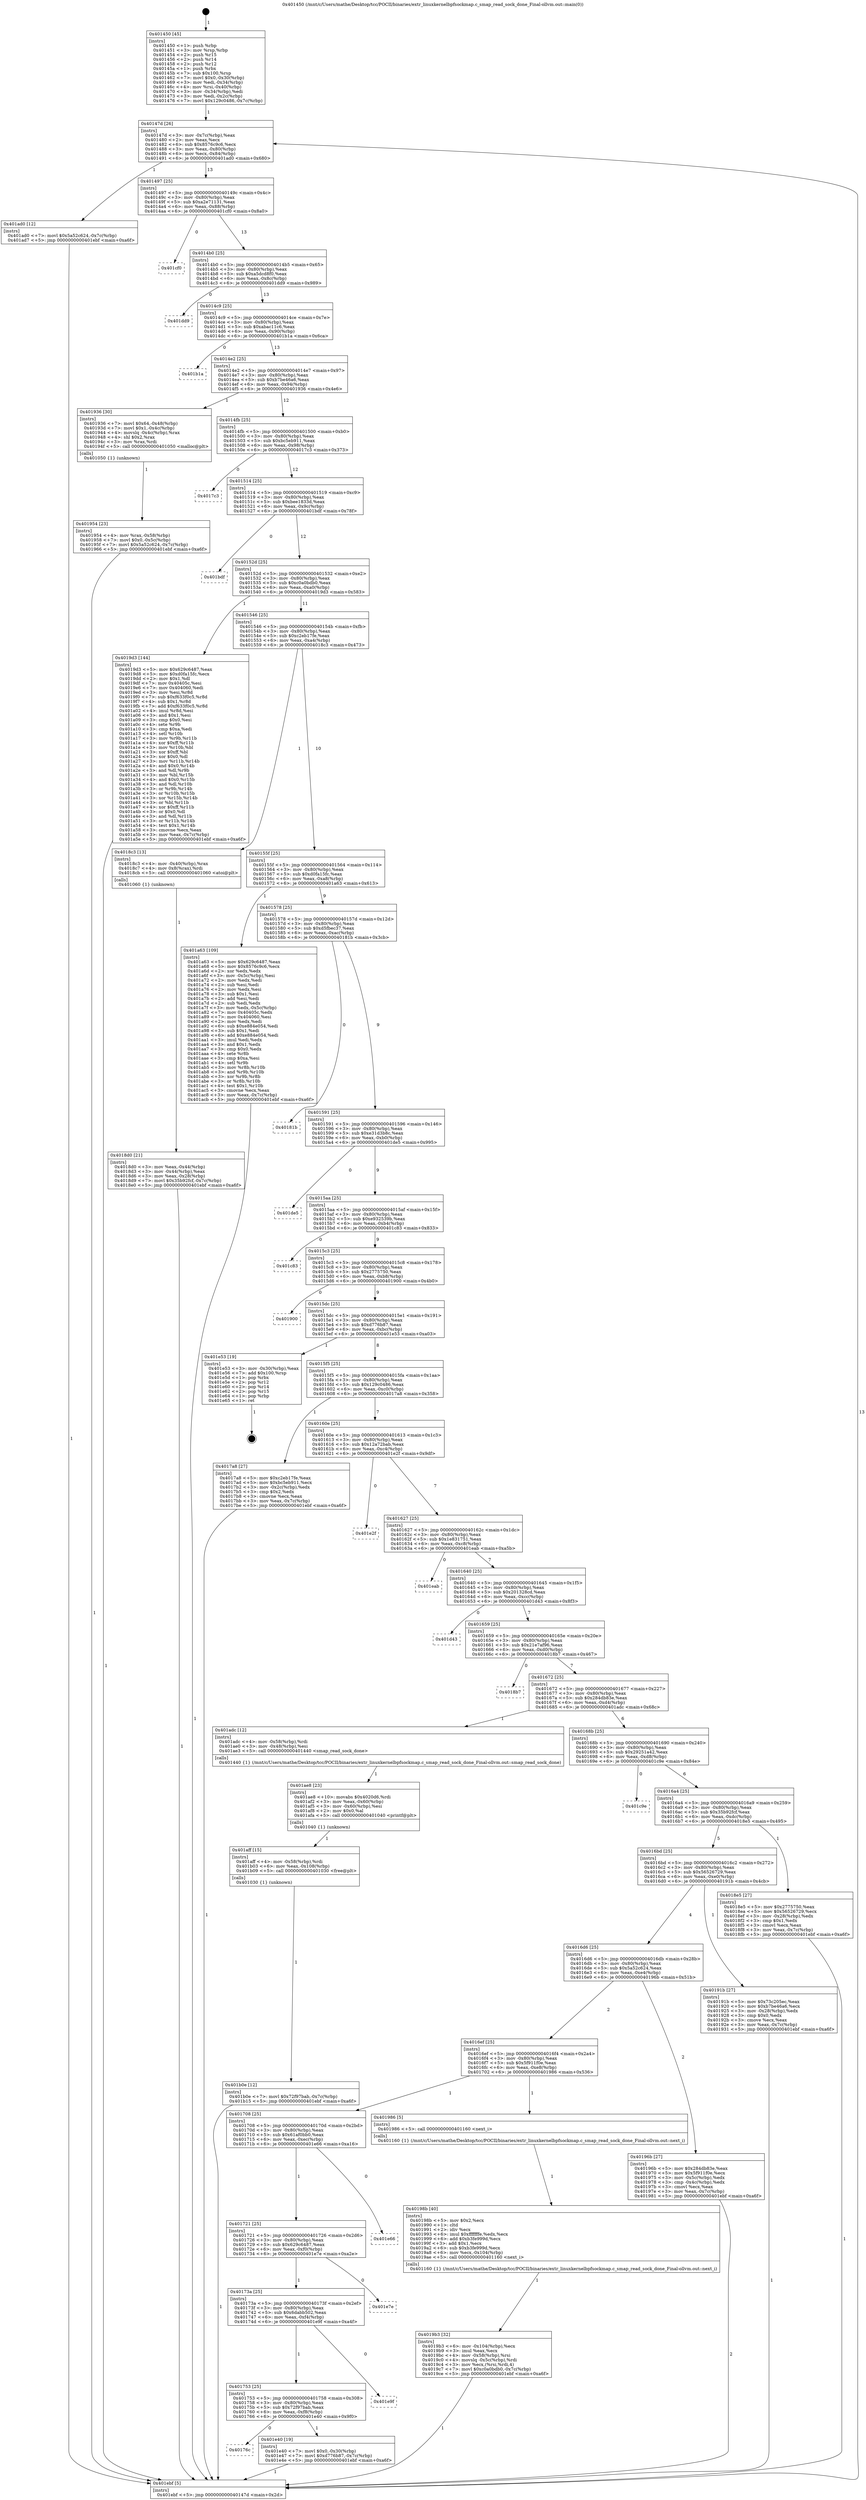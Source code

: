digraph "0x401450" {
  label = "0x401450 (/mnt/c/Users/mathe/Desktop/tcc/POCII/binaries/extr_linuxkernelbpfsockmap.c_smap_read_sock_done_Final-ollvm.out::main(0))"
  labelloc = "t"
  node[shape=record]

  Entry [label="",width=0.3,height=0.3,shape=circle,fillcolor=black,style=filled]
  "0x40147d" [label="{
     0x40147d [26]\l
     | [instrs]\l
     &nbsp;&nbsp;0x40147d \<+3\>: mov -0x7c(%rbp),%eax\l
     &nbsp;&nbsp;0x401480 \<+2\>: mov %eax,%ecx\l
     &nbsp;&nbsp;0x401482 \<+6\>: sub $0x8576c9c6,%ecx\l
     &nbsp;&nbsp;0x401488 \<+3\>: mov %eax,-0x80(%rbp)\l
     &nbsp;&nbsp;0x40148b \<+6\>: mov %ecx,-0x84(%rbp)\l
     &nbsp;&nbsp;0x401491 \<+6\>: je 0000000000401ad0 \<main+0x680\>\l
  }"]
  "0x401ad0" [label="{
     0x401ad0 [12]\l
     | [instrs]\l
     &nbsp;&nbsp;0x401ad0 \<+7\>: movl $0x5a52c624,-0x7c(%rbp)\l
     &nbsp;&nbsp;0x401ad7 \<+5\>: jmp 0000000000401ebf \<main+0xa6f\>\l
  }"]
  "0x401497" [label="{
     0x401497 [25]\l
     | [instrs]\l
     &nbsp;&nbsp;0x401497 \<+5\>: jmp 000000000040149c \<main+0x4c\>\l
     &nbsp;&nbsp;0x40149c \<+3\>: mov -0x80(%rbp),%eax\l
     &nbsp;&nbsp;0x40149f \<+5\>: sub $0xa2e71131,%eax\l
     &nbsp;&nbsp;0x4014a4 \<+6\>: mov %eax,-0x88(%rbp)\l
     &nbsp;&nbsp;0x4014aa \<+6\>: je 0000000000401cf0 \<main+0x8a0\>\l
  }"]
  Exit [label="",width=0.3,height=0.3,shape=circle,fillcolor=black,style=filled,peripheries=2]
  "0x401cf0" [label="{
     0x401cf0\l
  }", style=dashed]
  "0x4014b0" [label="{
     0x4014b0 [25]\l
     | [instrs]\l
     &nbsp;&nbsp;0x4014b0 \<+5\>: jmp 00000000004014b5 \<main+0x65\>\l
     &nbsp;&nbsp;0x4014b5 \<+3\>: mov -0x80(%rbp),%eax\l
     &nbsp;&nbsp;0x4014b8 \<+5\>: sub $0xa5dcd8f0,%eax\l
     &nbsp;&nbsp;0x4014bd \<+6\>: mov %eax,-0x8c(%rbp)\l
     &nbsp;&nbsp;0x4014c3 \<+6\>: je 0000000000401dd9 \<main+0x989\>\l
  }"]
  "0x40176c" [label="{
     0x40176c\l
  }", style=dashed]
  "0x401dd9" [label="{
     0x401dd9\l
  }", style=dashed]
  "0x4014c9" [label="{
     0x4014c9 [25]\l
     | [instrs]\l
     &nbsp;&nbsp;0x4014c9 \<+5\>: jmp 00000000004014ce \<main+0x7e\>\l
     &nbsp;&nbsp;0x4014ce \<+3\>: mov -0x80(%rbp),%eax\l
     &nbsp;&nbsp;0x4014d1 \<+5\>: sub $0xabac11c6,%eax\l
     &nbsp;&nbsp;0x4014d6 \<+6\>: mov %eax,-0x90(%rbp)\l
     &nbsp;&nbsp;0x4014dc \<+6\>: je 0000000000401b1a \<main+0x6ca\>\l
  }"]
  "0x401e40" [label="{
     0x401e40 [19]\l
     | [instrs]\l
     &nbsp;&nbsp;0x401e40 \<+7\>: movl $0x0,-0x30(%rbp)\l
     &nbsp;&nbsp;0x401e47 \<+7\>: movl $0xd776b87,-0x7c(%rbp)\l
     &nbsp;&nbsp;0x401e4e \<+5\>: jmp 0000000000401ebf \<main+0xa6f\>\l
  }"]
  "0x401b1a" [label="{
     0x401b1a\l
  }", style=dashed]
  "0x4014e2" [label="{
     0x4014e2 [25]\l
     | [instrs]\l
     &nbsp;&nbsp;0x4014e2 \<+5\>: jmp 00000000004014e7 \<main+0x97\>\l
     &nbsp;&nbsp;0x4014e7 \<+3\>: mov -0x80(%rbp),%eax\l
     &nbsp;&nbsp;0x4014ea \<+5\>: sub $0xb7be46a6,%eax\l
     &nbsp;&nbsp;0x4014ef \<+6\>: mov %eax,-0x94(%rbp)\l
     &nbsp;&nbsp;0x4014f5 \<+6\>: je 0000000000401936 \<main+0x4e6\>\l
  }"]
  "0x401753" [label="{
     0x401753 [25]\l
     | [instrs]\l
     &nbsp;&nbsp;0x401753 \<+5\>: jmp 0000000000401758 \<main+0x308\>\l
     &nbsp;&nbsp;0x401758 \<+3\>: mov -0x80(%rbp),%eax\l
     &nbsp;&nbsp;0x40175b \<+5\>: sub $0x72f97bab,%eax\l
     &nbsp;&nbsp;0x401760 \<+6\>: mov %eax,-0xf8(%rbp)\l
     &nbsp;&nbsp;0x401766 \<+6\>: je 0000000000401e40 \<main+0x9f0\>\l
  }"]
  "0x401936" [label="{
     0x401936 [30]\l
     | [instrs]\l
     &nbsp;&nbsp;0x401936 \<+7\>: movl $0x64,-0x48(%rbp)\l
     &nbsp;&nbsp;0x40193d \<+7\>: movl $0x1,-0x4c(%rbp)\l
     &nbsp;&nbsp;0x401944 \<+4\>: movslq -0x4c(%rbp),%rax\l
     &nbsp;&nbsp;0x401948 \<+4\>: shl $0x2,%rax\l
     &nbsp;&nbsp;0x40194c \<+3\>: mov %rax,%rdi\l
     &nbsp;&nbsp;0x40194f \<+5\>: call 0000000000401050 \<malloc@plt\>\l
     | [calls]\l
     &nbsp;&nbsp;0x401050 \{1\} (unknown)\l
  }"]
  "0x4014fb" [label="{
     0x4014fb [25]\l
     | [instrs]\l
     &nbsp;&nbsp;0x4014fb \<+5\>: jmp 0000000000401500 \<main+0xb0\>\l
     &nbsp;&nbsp;0x401500 \<+3\>: mov -0x80(%rbp),%eax\l
     &nbsp;&nbsp;0x401503 \<+5\>: sub $0xbc5eb911,%eax\l
     &nbsp;&nbsp;0x401508 \<+6\>: mov %eax,-0x98(%rbp)\l
     &nbsp;&nbsp;0x40150e \<+6\>: je 00000000004017c3 \<main+0x373\>\l
  }"]
  "0x401e9f" [label="{
     0x401e9f\l
  }", style=dashed]
  "0x4017c3" [label="{
     0x4017c3\l
  }", style=dashed]
  "0x401514" [label="{
     0x401514 [25]\l
     | [instrs]\l
     &nbsp;&nbsp;0x401514 \<+5\>: jmp 0000000000401519 \<main+0xc9\>\l
     &nbsp;&nbsp;0x401519 \<+3\>: mov -0x80(%rbp),%eax\l
     &nbsp;&nbsp;0x40151c \<+5\>: sub $0xbee1833d,%eax\l
     &nbsp;&nbsp;0x401521 \<+6\>: mov %eax,-0x9c(%rbp)\l
     &nbsp;&nbsp;0x401527 \<+6\>: je 0000000000401bdf \<main+0x78f\>\l
  }"]
  "0x40173a" [label="{
     0x40173a [25]\l
     | [instrs]\l
     &nbsp;&nbsp;0x40173a \<+5\>: jmp 000000000040173f \<main+0x2ef\>\l
     &nbsp;&nbsp;0x40173f \<+3\>: mov -0x80(%rbp),%eax\l
     &nbsp;&nbsp;0x401742 \<+5\>: sub $0x6dabb502,%eax\l
     &nbsp;&nbsp;0x401747 \<+6\>: mov %eax,-0xf4(%rbp)\l
     &nbsp;&nbsp;0x40174d \<+6\>: je 0000000000401e9f \<main+0xa4f\>\l
  }"]
  "0x401bdf" [label="{
     0x401bdf\l
  }", style=dashed]
  "0x40152d" [label="{
     0x40152d [25]\l
     | [instrs]\l
     &nbsp;&nbsp;0x40152d \<+5\>: jmp 0000000000401532 \<main+0xe2\>\l
     &nbsp;&nbsp;0x401532 \<+3\>: mov -0x80(%rbp),%eax\l
     &nbsp;&nbsp;0x401535 \<+5\>: sub $0xc0a0bdb0,%eax\l
     &nbsp;&nbsp;0x40153a \<+6\>: mov %eax,-0xa0(%rbp)\l
     &nbsp;&nbsp;0x401540 \<+6\>: je 00000000004019d3 \<main+0x583\>\l
  }"]
  "0x401e7e" [label="{
     0x401e7e\l
  }", style=dashed]
  "0x4019d3" [label="{
     0x4019d3 [144]\l
     | [instrs]\l
     &nbsp;&nbsp;0x4019d3 \<+5\>: mov $0x629c6487,%eax\l
     &nbsp;&nbsp;0x4019d8 \<+5\>: mov $0xd0fa15fc,%ecx\l
     &nbsp;&nbsp;0x4019dd \<+2\>: mov $0x1,%dl\l
     &nbsp;&nbsp;0x4019df \<+7\>: mov 0x40405c,%esi\l
     &nbsp;&nbsp;0x4019e6 \<+7\>: mov 0x404060,%edi\l
     &nbsp;&nbsp;0x4019ed \<+3\>: mov %esi,%r8d\l
     &nbsp;&nbsp;0x4019f0 \<+7\>: sub $0xf633f0c5,%r8d\l
     &nbsp;&nbsp;0x4019f7 \<+4\>: sub $0x1,%r8d\l
     &nbsp;&nbsp;0x4019fb \<+7\>: add $0xf633f0c5,%r8d\l
     &nbsp;&nbsp;0x401a02 \<+4\>: imul %r8d,%esi\l
     &nbsp;&nbsp;0x401a06 \<+3\>: and $0x1,%esi\l
     &nbsp;&nbsp;0x401a09 \<+3\>: cmp $0x0,%esi\l
     &nbsp;&nbsp;0x401a0c \<+4\>: sete %r9b\l
     &nbsp;&nbsp;0x401a10 \<+3\>: cmp $0xa,%edi\l
     &nbsp;&nbsp;0x401a13 \<+4\>: setl %r10b\l
     &nbsp;&nbsp;0x401a17 \<+3\>: mov %r9b,%r11b\l
     &nbsp;&nbsp;0x401a1a \<+4\>: xor $0xff,%r11b\l
     &nbsp;&nbsp;0x401a1e \<+3\>: mov %r10b,%bl\l
     &nbsp;&nbsp;0x401a21 \<+3\>: xor $0xff,%bl\l
     &nbsp;&nbsp;0x401a24 \<+3\>: xor $0x0,%dl\l
     &nbsp;&nbsp;0x401a27 \<+3\>: mov %r11b,%r14b\l
     &nbsp;&nbsp;0x401a2a \<+4\>: and $0x0,%r14b\l
     &nbsp;&nbsp;0x401a2e \<+3\>: and %dl,%r9b\l
     &nbsp;&nbsp;0x401a31 \<+3\>: mov %bl,%r15b\l
     &nbsp;&nbsp;0x401a34 \<+4\>: and $0x0,%r15b\l
     &nbsp;&nbsp;0x401a38 \<+3\>: and %dl,%r10b\l
     &nbsp;&nbsp;0x401a3b \<+3\>: or %r9b,%r14b\l
     &nbsp;&nbsp;0x401a3e \<+3\>: or %r10b,%r15b\l
     &nbsp;&nbsp;0x401a41 \<+3\>: xor %r15b,%r14b\l
     &nbsp;&nbsp;0x401a44 \<+3\>: or %bl,%r11b\l
     &nbsp;&nbsp;0x401a47 \<+4\>: xor $0xff,%r11b\l
     &nbsp;&nbsp;0x401a4b \<+3\>: or $0x0,%dl\l
     &nbsp;&nbsp;0x401a4e \<+3\>: and %dl,%r11b\l
     &nbsp;&nbsp;0x401a51 \<+3\>: or %r11b,%r14b\l
     &nbsp;&nbsp;0x401a54 \<+4\>: test $0x1,%r14b\l
     &nbsp;&nbsp;0x401a58 \<+3\>: cmovne %ecx,%eax\l
     &nbsp;&nbsp;0x401a5b \<+3\>: mov %eax,-0x7c(%rbp)\l
     &nbsp;&nbsp;0x401a5e \<+5\>: jmp 0000000000401ebf \<main+0xa6f\>\l
  }"]
  "0x401546" [label="{
     0x401546 [25]\l
     | [instrs]\l
     &nbsp;&nbsp;0x401546 \<+5\>: jmp 000000000040154b \<main+0xfb\>\l
     &nbsp;&nbsp;0x40154b \<+3\>: mov -0x80(%rbp),%eax\l
     &nbsp;&nbsp;0x40154e \<+5\>: sub $0xc2eb17fe,%eax\l
     &nbsp;&nbsp;0x401553 \<+6\>: mov %eax,-0xa4(%rbp)\l
     &nbsp;&nbsp;0x401559 \<+6\>: je 00000000004018c3 \<main+0x473\>\l
  }"]
  "0x401721" [label="{
     0x401721 [25]\l
     | [instrs]\l
     &nbsp;&nbsp;0x401721 \<+5\>: jmp 0000000000401726 \<main+0x2d6\>\l
     &nbsp;&nbsp;0x401726 \<+3\>: mov -0x80(%rbp),%eax\l
     &nbsp;&nbsp;0x401729 \<+5\>: sub $0x629c6487,%eax\l
     &nbsp;&nbsp;0x40172e \<+6\>: mov %eax,-0xf0(%rbp)\l
     &nbsp;&nbsp;0x401734 \<+6\>: je 0000000000401e7e \<main+0xa2e\>\l
  }"]
  "0x4018c3" [label="{
     0x4018c3 [13]\l
     | [instrs]\l
     &nbsp;&nbsp;0x4018c3 \<+4\>: mov -0x40(%rbp),%rax\l
     &nbsp;&nbsp;0x4018c7 \<+4\>: mov 0x8(%rax),%rdi\l
     &nbsp;&nbsp;0x4018cb \<+5\>: call 0000000000401060 \<atoi@plt\>\l
     | [calls]\l
     &nbsp;&nbsp;0x401060 \{1\} (unknown)\l
  }"]
  "0x40155f" [label="{
     0x40155f [25]\l
     | [instrs]\l
     &nbsp;&nbsp;0x40155f \<+5\>: jmp 0000000000401564 \<main+0x114\>\l
     &nbsp;&nbsp;0x401564 \<+3\>: mov -0x80(%rbp),%eax\l
     &nbsp;&nbsp;0x401567 \<+5\>: sub $0xd0fa15fc,%eax\l
     &nbsp;&nbsp;0x40156c \<+6\>: mov %eax,-0xa8(%rbp)\l
     &nbsp;&nbsp;0x401572 \<+6\>: je 0000000000401a63 \<main+0x613\>\l
  }"]
  "0x401e66" [label="{
     0x401e66\l
  }", style=dashed]
  "0x401a63" [label="{
     0x401a63 [109]\l
     | [instrs]\l
     &nbsp;&nbsp;0x401a63 \<+5\>: mov $0x629c6487,%eax\l
     &nbsp;&nbsp;0x401a68 \<+5\>: mov $0x8576c9c6,%ecx\l
     &nbsp;&nbsp;0x401a6d \<+2\>: xor %edx,%edx\l
     &nbsp;&nbsp;0x401a6f \<+3\>: mov -0x5c(%rbp),%esi\l
     &nbsp;&nbsp;0x401a72 \<+2\>: mov %edx,%edi\l
     &nbsp;&nbsp;0x401a74 \<+2\>: sub %esi,%edi\l
     &nbsp;&nbsp;0x401a76 \<+2\>: mov %edx,%esi\l
     &nbsp;&nbsp;0x401a78 \<+3\>: sub $0x1,%esi\l
     &nbsp;&nbsp;0x401a7b \<+2\>: add %esi,%edi\l
     &nbsp;&nbsp;0x401a7d \<+2\>: sub %edi,%edx\l
     &nbsp;&nbsp;0x401a7f \<+3\>: mov %edx,-0x5c(%rbp)\l
     &nbsp;&nbsp;0x401a82 \<+7\>: mov 0x40405c,%edx\l
     &nbsp;&nbsp;0x401a89 \<+7\>: mov 0x404060,%esi\l
     &nbsp;&nbsp;0x401a90 \<+2\>: mov %edx,%edi\l
     &nbsp;&nbsp;0x401a92 \<+6\>: sub $0xe884e054,%edi\l
     &nbsp;&nbsp;0x401a98 \<+3\>: sub $0x1,%edi\l
     &nbsp;&nbsp;0x401a9b \<+6\>: add $0xe884e054,%edi\l
     &nbsp;&nbsp;0x401aa1 \<+3\>: imul %edi,%edx\l
     &nbsp;&nbsp;0x401aa4 \<+3\>: and $0x1,%edx\l
     &nbsp;&nbsp;0x401aa7 \<+3\>: cmp $0x0,%edx\l
     &nbsp;&nbsp;0x401aaa \<+4\>: sete %r8b\l
     &nbsp;&nbsp;0x401aae \<+3\>: cmp $0xa,%esi\l
     &nbsp;&nbsp;0x401ab1 \<+4\>: setl %r9b\l
     &nbsp;&nbsp;0x401ab5 \<+3\>: mov %r8b,%r10b\l
     &nbsp;&nbsp;0x401ab8 \<+3\>: and %r9b,%r10b\l
     &nbsp;&nbsp;0x401abb \<+3\>: xor %r9b,%r8b\l
     &nbsp;&nbsp;0x401abe \<+3\>: or %r8b,%r10b\l
     &nbsp;&nbsp;0x401ac1 \<+4\>: test $0x1,%r10b\l
     &nbsp;&nbsp;0x401ac5 \<+3\>: cmovne %ecx,%eax\l
     &nbsp;&nbsp;0x401ac8 \<+3\>: mov %eax,-0x7c(%rbp)\l
     &nbsp;&nbsp;0x401acb \<+5\>: jmp 0000000000401ebf \<main+0xa6f\>\l
  }"]
  "0x401578" [label="{
     0x401578 [25]\l
     | [instrs]\l
     &nbsp;&nbsp;0x401578 \<+5\>: jmp 000000000040157d \<main+0x12d\>\l
     &nbsp;&nbsp;0x40157d \<+3\>: mov -0x80(%rbp),%eax\l
     &nbsp;&nbsp;0x401580 \<+5\>: sub $0xd5fbec37,%eax\l
     &nbsp;&nbsp;0x401585 \<+6\>: mov %eax,-0xac(%rbp)\l
     &nbsp;&nbsp;0x40158b \<+6\>: je 000000000040181b \<main+0x3cb\>\l
  }"]
  "0x401b0e" [label="{
     0x401b0e [12]\l
     | [instrs]\l
     &nbsp;&nbsp;0x401b0e \<+7\>: movl $0x72f97bab,-0x7c(%rbp)\l
     &nbsp;&nbsp;0x401b15 \<+5\>: jmp 0000000000401ebf \<main+0xa6f\>\l
  }"]
  "0x40181b" [label="{
     0x40181b\l
  }", style=dashed]
  "0x401591" [label="{
     0x401591 [25]\l
     | [instrs]\l
     &nbsp;&nbsp;0x401591 \<+5\>: jmp 0000000000401596 \<main+0x146\>\l
     &nbsp;&nbsp;0x401596 \<+3\>: mov -0x80(%rbp),%eax\l
     &nbsp;&nbsp;0x401599 \<+5\>: sub $0xe31d3b8c,%eax\l
     &nbsp;&nbsp;0x40159e \<+6\>: mov %eax,-0xb0(%rbp)\l
     &nbsp;&nbsp;0x4015a4 \<+6\>: je 0000000000401de5 \<main+0x995\>\l
  }"]
  "0x401aff" [label="{
     0x401aff [15]\l
     | [instrs]\l
     &nbsp;&nbsp;0x401aff \<+4\>: mov -0x58(%rbp),%rdi\l
     &nbsp;&nbsp;0x401b03 \<+6\>: mov %eax,-0x108(%rbp)\l
     &nbsp;&nbsp;0x401b09 \<+5\>: call 0000000000401030 \<free@plt\>\l
     | [calls]\l
     &nbsp;&nbsp;0x401030 \{1\} (unknown)\l
  }"]
  "0x401de5" [label="{
     0x401de5\l
  }", style=dashed]
  "0x4015aa" [label="{
     0x4015aa [25]\l
     | [instrs]\l
     &nbsp;&nbsp;0x4015aa \<+5\>: jmp 00000000004015af \<main+0x15f\>\l
     &nbsp;&nbsp;0x4015af \<+3\>: mov -0x80(%rbp),%eax\l
     &nbsp;&nbsp;0x4015b2 \<+5\>: sub $0xe932539b,%eax\l
     &nbsp;&nbsp;0x4015b7 \<+6\>: mov %eax,-0xb4(%rbp)\l
     &nbsp;&nbsp;0x4015bd \<+6\>: je 0000000000401c83 \<main+0x833\>\l
  }"]
  "0x401ae8" [label="{
     0x401ae8 [23]\l
     | [instrs]\l
     &nbsp;&nbsp;0x401ae8 \<+10\>: movabs $0x4020d6,%rdi\l
     &nbsp;&nbsp;0x401af2 \<+3\>: mov %eax,-0x60(%rbp)\l
     &nbsp;&nbsp;0x401af5 \<+3\>: mov -0x60(%rbp),%esi\l
     &nbsp;&nbsp;0x401af8 \<+2\>: mov $0x0,%al\l
     &nbsp;&nbsp;0x401afa \<+5\>: call 0000000000401040 \<printf@plt\>\l
     | [calls]\l
     &nbsp;&nbsp;0x401040 \{1\} (unknown)\l
  }"]
  "0x401c83" [label="{
     0x401c83\l
  }", style=dashed]
  "0x4015c3" [label="{
     0x4015c3 [25]\l
     | [instrs]\l
     &nbsp;&nbsp;0x4015c3 \<+5\>: jmp 00000000004015c8 \<main+0x178\>\l
     &nbsp;&nbsp;0x4015c8 \<+3\>: mov -0x80(%rbp),%eax\l
     &nbsp;&nbsp;0x4015cb \<+5\>: sub $0x2775750,%eax\l
     &nbsp;&nbsp;0x4015d0 \<+6\>: mov %eax,-0xb8(%rbp)\l
     &nbsp;&nbsp;0x4015d6 \<+6\>: je 0000000000401900 \<main+0x4b0\>\l
  }"]
  "0x4019b3" [label="{
     0x4019b3 [32]\l
     | [instrs]\l
     &nbsp;&nbsp;0x4019b3 \<+6\>: mov -0x104(%rbp),%ecx\l
     &nbsp;&nbsp;0x4019b9 \<+3\>: imul %eax,%ecx\l
     &nbsp;&nbsp;0x4019bc \<+4\>: mov -0x58(%rbp),%rsi\l
     &nbsp;&nbsp;0x4019c0 \<+4\>: movslq -0x5c(%rbp),%rdi\l
     &nbsp;&nbsp;0x4019c4 \<+3\>: mov %ecx,(%rsi,%rdi,4)\l
     &nbsp;&nbsp;0x4019c7 \<+7\>: movl $0xc0a0bdb0,-0x7c(%rbp)\l
     &nbsp;&nbsp;0x4019ce \<+5\>: jmp 0000000000401ebf \<main+0xa6f\>\l
  }"]
  "0x401900" [label="{
     0x401900\l
  }", style=dashed]
  "0x4015dc" [label="{
     0x4015dc [25]\l
     | [instrs]\l
     &nbsp;&nbsp;0x4015dc \<+5\>: jmp 00000000004015e1 \<main+0x191\>\l
     &nbsp;&nbsp;0x4015e1 \<+3\>: mov -0x80(%rbp),%eax\l
     &nbsp;&nbsp;0x4015e4 \<+5\>: sub $0xd776b87,%eax\l
     &nbsp;&nbsp;0x4015e9 \<+6\>: mov %eax,-0xbc(%rbp)\l
     &nbsp;&nbsp;0x4015ef \<+6\>: je 0000000000401e53 \<main+0xa03\>\l
  }"]
  "0x40198b" [label="{
     0x40198b [40]\l
     | [instrs]\l
     &nbsp;&nbsp;0x40198b \<+5\>: mov $0x2,%ecx\l
     &nbsp;&nbsp;0x401990 \<+1\>: cltd\l
     &nbsp;&nbsp;0x401991 \<+2\>: idiv %ecx\l
     &nbsp;&nbsp;0x401993 \<+6\>: imul $0xfffffffe,%edx,%ecx\l
     &nbsp;&nbsp;0x401999 \<+6\>: add $0xb3fe999d,%ecx\l
     &nbsp;&nbsp;0x40199f \<+3\>: add $0x1,%ecx\l
     &nbsp;&nbsp;0x4019a2 \<+6\>: sub $0xb3fe999d,%ecx\l
     &nbsp;&nbsp;0x4019a8 \<+6\>: mov %ecx,-0x104(%rbp)\l
     &nbsp;&nbsp;0x4019ae \<+5\>: call 0000000000401160 \<next_i\>\l
     | [calls]\l
     &nbsp;&nbsp;0x401160 \{1\} (/mnt/c/Users/mathe/Desktop/tcc/POCII/binaries/extr_linuxkernelbpfsockmap.c_smap_read_sock_done_Final-ollvm.out::next_i)\l
  }"]
  "0x401e53" [label="{
     0x401e53 [19]\l
     | [instrs]\l
     &nbsp;&nbsp;0x401e53 \<+3\>: mov -0x30(%rbp),%eax\l
     &nbsp;&nbsp;0x401e56 \<+7\>: add $0x100,%rsp\l
     &nbsp;&nbsp;0x401e5d \<+1\>: pop %rbx\l
     &nbsp;&nbsp;0x401e5e \<+2\>: pop %r12\l
     &nbsp;&nbsp;0x401e60 \<+2\>: pop %r14\l
     &nbsp;&nbsp;0x401e62 \<+2\>: pop %r15\l
     &nbsp;&nbsp;0x401e64 \<+1\>: pop %rbp\l
     &nbsp;&nbsp;0x401e65 \<+1\>: ret\l
  }"]
  "0x4015f5" [label="{
     0x4015f5 [25]\l
     | [instrs]\l
     &nbsp;&nbsp;0x4015f5 \<+5\>: jmp 00000000004015fa \<main+0x1aa\>\l
     &nbsp;&nbsp;0x4015fa \<+3\>: mov -0x80(%rbp),%eax\l
     &nbsp;&nbsp;0x4015fd \<+5\>: sub $0x129c0486,%eax\l
     &nbsp;&nbsp;0x401602 \<+6\>: mov %eax,-0xc0(%rbp)\l
     &nbsp;&nbsp;0x401608 \<+6\>: je 00000000004017a8 \<main+0x358\>\l
  }"]
  "0x401708" [label="{
     0x401708 [25]\l
     | [instrs]\l
     &nbsp;&nbsp;0x401708 \<+5\>: jmp 000000000040170d \<main+0x2bd\>\l
     &nbsp;&nbsp;0x40170d \<+3\>: mov -0x80(%rbp),%eax\l
     &nbsp;&nbsp;0x401710 \<+5\>: sub $0x61af0bb0,%eax\l
     &nbsp;&nbsp;0x401715 \<+6\>: mov %eax,-0xec(%rbp)\l
     &nbsp;&nbsp;0x40171b \<+6\>: je 0000000000401e66 \<main+0xa16\>\l
  }"]
  "0x4017a8" [label="{
     0x4017a8 [27]\l
     | [instrs]\l
     &nbsp;&nbsp;0x4017a8 \<+5\>: mov $0xc2eb17fe,%eax\l
     &nbsp;&nbsp;0x4017ad \<+5\>: mov $0xbc5eb911,%ecx\l
     &nbsp;&nbsp;0x4017b2 \<+3\>: mov -0x2c(%rbp),%edx\l
     &nbsp;&nbsp;0x4017b5 \<+3\>: cmp $0x2,%edx\l
     &nbsp;&nbsp;0x4017b8 \<+3\>: cmovne %ecx,%eax\l
     &nbsp;&nbsp;0x4017bb \<+3\>: mov %eax,-0x7c(%rbp)\l
     &nbsp;&nbsp;0x4017be \<+5\>: jmp 0000000000401ebf \<main+0xa6f\>\l
  }"]
  "0x40160e" [label="{
     0x40160e [25]\l
     | [instrs]\l
     &nbsp;&nbsp;0x40160e \<+5\>: jmp 0000000000401613 \<main+0x1c3\>\l
     &nbsp;&nbsp;0x401613 \<+3\>: mov -0x80(%rbp),%eax\l
     &nbsp;&nbsp;0x401616 \<+5\>: sub $0x12a72bab,%eax\l
     &nbsp;&nbsp;0x40161b \<+6\>: mov %eax,-0xc4(%rbp)\l
     &nbsp;&nbsp;0x401621 \<+6\>: je 0000000000401e2f \<main+0x9df\>\l
  }"]
  "0x401ebf" [label="{
     0x401ebf [5]\l
     | [instrs]\l
     &nbsp;&nbsp;0x401ebf \<+5\>: jmp 000000000040147d \<main+0x2d\>\l
  }"]
  "0x401450" [label="{
     0x401450 [45]\l
     | [instrs]\l
     &nbsp;&nbsp;0x401450 \<+1\>: push %rbp\l
     &nbsp;&nbsp;0x401451 \<+3\>: mov %rsp,%rbp\l
     &nbsp;&nbsp;0x401454 \<+2\>: push %r15\l
     &nbsp;&nbsp;0x401456 \<+2\>: push %r14\l
     &nbsp;&nbsp;0x401458 \<+2\>: push %r12\l
     &nbsp;&nbsp;0x40145a \<+1\>: push %rbx\l
     &nbsp;&nbsp;0x40145b \<+7\>: sub $0x100,%rsp\l
     &nbsp;&nbsp;0x401462 \<+7\>: movl $0x0,-0x30(%rbp)\l
     &nbsp;&nbsp;0x401469 \<+3\>: mov %edi,-0x34(%rbp)\l
     &nbsp;&nbsp;0x40146c \<+4\>: mov %rsi,-0x40(%rbp)\l
     &nbsp;&nbsp;0x401470 \<+3\>: mov -0x34(%rbp),%edi\l
     &nbsp;&nbsp;0x401473 \<+3\>: mov %edi,-0x2c(%rbp)\l
     &nbsp;&nbsp;0x401476 \<+7\>: movl $0x129c0486,-0x7c(%rbp)\l
  }"]
  "0x4018d0" [label="{
     0x4018d0 [21]\l
     | [instrs]\l
     &nbsp;&nbsp;0x4018d0 \<+3\>: mov %eax,-0x44(%rbp)\l
     &nbsp;&nbsp;0x4018d3 \<+3\>: mov -0x44(%rbp),%eax\l
     &nbsp;&nbsp;0x4018d6 \<+3\>: mov %eax,-0x28(%rbp)\l
     &nbsp;&nbsp;0x4018d9 \<+7\>: movl $0x35b92fcf,-0x7c(%rbp)\l
     &nbsp;&nbsp;0x4018e0 \<+5\>: jmp 0000000000401ebf \<main+0xa6f\>\l
  }"]
  "0x401986" [label="{
     0x401986 [5]\l
     | [instrs]\l
     &nbsp;&nbsp;0x401986 \<+5\>: call 0000000000401160 \<next_i\>\l
     | [calls]\l
     &nbsp;&nbsp;0x401160 \{1\} (/mnt/c/Users/mathe/Desktop/tcc/POCII/binaries/extr_linuxkernelbpfsockmap.c_smap_read_sock_done_Final-ollvm.out::next_i)\l
  }"]
  "0x401e2f" [label="{
     0x401e2f\l
  }", style=dashed]
  "0x401627" [label="{
     0x401627 [25]\l
     | [instrs]\l
     &nbsp;&nbsp;0x401627 \<+5\>: jmp 000000000040162c \<main+0x1dc\>\l
     &nbsp;&nbsp;0x40162c \<+3\>: mov -0x80(%rbp),%eax\l
     &nbsp;&nbsp;0x40162f \<+5\>: sub $0x1e831751,%eax\l
     &nbsp;&nbsp;0x401634 \<+6\>: mov %eax,-0xc8(%rbp)\l
     &nbsp;&nbsp;0x40163a \<+6\>: je 0000000000401eab \<main+0xa5b\>\l
  }"]
  "0x4016ef" [label="{
     0x4016ef [25]\l
     | [instrs]\l
     &nbsp;&nbsp;0x4016ef \<+5\>: jmp 00000000004016f4 \<main+0x2a4\>\l
     &nbsp;&nbsp;0x4016f4 \<+3\>: mov -0x80(%rbp),%eax\l
     &nbsp;&nbsp;0x4016f7 \<+5\>: sub $0x5f911f0e,%eax\l
     &nbsp;&nbsp;0x4016fc \<+6\>: mov %eax,-0xe8(%rbp)\l
     &nbsp;&nbsp;0x401702 \<+6\>: je 0000000000401986 \<main+0x536\>\l
  }"]
  "0x401eab" [label="{
     0x401eab\l
  }", style=dashed]
  "0x401640" [label="{
     0x401640 [25]\l
     | [instrs]\l
     &nbsp;&nbsp;0x401640 \<+5\>: jmp 0000000000401645 \<main+0x1f5\>\l
     &nbsp;&nbsp;0x401645 \<+3\>: mov -0x80(%rbp),%eax\l
     &nbsp;&nbsp;0x401648 \<+5\>: sub $0x201328cd,%eax\l
     &nbsp;&nbsp;0x40164d \<+6\>: mov %eax,-0xcc(%rbp)\l
     &nbsp;&nbsp;0x401653 \<+6\>: je 0000000000401d43 \<main+0x8f3\>\l
  }"]
  "0x40196b" [label="{
     0x40196b [27]\l
     | [instrs]\l
     &nbsp;&nbsp;0x40196b \<+5\>: mov $0x284db83e,%eax\l
     &nbsp;&nbsp;0x401970 \<+5\>: mov $0x5f911f0e,%ecx\l
     &nbsp;&nbsp;0x401975 \<+3\>: mov -0x5c(%rbp),%edx\l
     &nbsp;&nbsp;0x401978 \<+3\>: cmp -0x4c(%rbp),%edx\l
     &nbsp;&nbsp;0x40197b \<+3\>: cmovl %ecx,%eax\l
     &nbsp;&nbsp;0x40197e \<+3\>: mov %eax,-0x7c(%rbp)\l
     &nbsp;&nbsp;0x401981 \<+5\>: jmp 0000000000401ebf \<main+0xa6f\>\l
  }"]
  "0x401d43" [label="{
     0x401d43\l
  }", style=dashed]
  "0x401659" [label="{
     0x401659 [25]\l
     | [instrs]\l
     &nbsp;&nbsp;0x401659 \<+5\>: jmp 000000000040165e \<main+0x20e\>\l
     &nbsp;&nbsp;0x40165e \<+3\>: mov -0x80(%rbp),%eax\l
     &nbsp;&nbsp;0x401661 \<+5\>: sub $0x21e7af96,%eax\l
     &nbsp;&nbsp;0x401666 \<+6\>: mov %eax,-0xd0(%rbp)\l
     &nbsp;&nbsp;0x40166c \<+6\>: je 00000000004018b7 \<main+0x467\>\l
  }"]
  "0x401954" [label="{
     0x401954 [23]\l
     | [instrs]\l
     &nbsp;&nbsp;0x401954 \<+4\>: mov %rax,-0x58(%rbp)\l
     &nbsp;&nbsp;0x401958 \<+7\>: movl $0x0,-0x5c(%rbp)\l
     &nbsp;&nbsp;0x40195f \<+7\>: movl $0x5a52c624,-0x7c(%rbp)\l
     &nbsp;&nbsp;0x401966 \<+5\>: jmp 0000000000401ebf \<main+0xa6f\>\l
  }"]
  "0x4018b7" [label="{
     0x4018b7\l
  }", style=dashed]
  "0x401672" [label="{
     0x401672 [25]\l
     | [instrs]\l
     &nbsp;&nbsp;0x401672 \<+5\>: jmp 0000000000401677 \<main+0x227\>\l
     &nbsp;&nbsp;0x401677 \<+3\>: mov -0x80(%rbp),%eax\l
     &nbsp;&nbsp;0x40167a \<+5\>: sub $0x284db83e,%eax\l
     &nbsp;&nbsp;0x40167f \<+6\>: mov %eax,-0xd4(%rbp)\l
     &nbsp;&nbsp;0x401685 \<+6\>: je 0000000000401adc \<main+0x68c\>\l
  }"]
  "0x4016d6" [label="{
     0x4016d6 [25]\l
     | [instrs]\l
     &nbsp;&nbsp;0x4016d6 \<+5\>: jmp 00000000004016db \<main+0x28b\>\l
     &nbsp;&nbsp;0x4016db \<+3\>: mov -0x80(%rbp),%eax\l
     &nbsp;&nbsp;0x4016de \<+5\>: sub $0x5a52c624,%eax\l
     &nbsp;&nbsp;0x4016e3 \<+6\>: mov %eax,-0xe4(%rbp)\l
     &nbsp;&nbsp;0x4016e9 \<+6\>: je 000000000040196b \<main+0x51b\>\l
  }"]
  "0x401adc" [label="{
     0x401adc [12]\l
     | [instrs]\l
     &nbsp;&nbsp;0x401adc \<+4\>: mov -0x58(%rbp),%rdi\l
     &nbsp;&nbsp;0x401ae0 \<+3\>: mov -0x48(%rbp),%esi\l
     &nbsp;&nbsp;0x401ae3 \<+5\>: call 0000000000401440 \<smap_read_sock_done\>\l
     | [calls]\l
     &nbsp;&nbsp;0x401440 \{1\} (/mnt/c/Users/mathe/Desktop/tcc/POCII/binaries/extr_linuxkernelbpfsockmap.c_smap_read_sock_done_Final-ollvm.out::smap_read_sock_done)\l
  }"]
  "0x40168b" [label="{
     0x40168b [25]\l
     | [instrs]\l
     &nbsp;&nbsp;0x40168b \<+5\>: jmp 0000000000401690 \<main+0x240\>\l
     &nbsp;&nbsp;0x401690 \<+3\>: mov -0x80(%rbp),%eax\l
     &nbsp;&nbsp;0x401693 \<+5\>: sub $0x29251a42,%eax\l
     &nbsp;&nbsp;0x401698 \<+6\>: mov %eax,-0xd8(%rbp)\l
     &nbsp;&nbsp;0x40169e \<+6\>: je 0000000000401c9e \<main+0x84e\>\l
  }"]
  "0x40191b" [label="{
     0x40191b [27]\l
     | [instrs]\l
     &nbsp;&nbsp;0x40191b \<+5\>: mov $0x73c205ec,%eax\l
     &nbsp;&nbsp;0x401920 \<+5\>: mov $0xb7be46a6,%ecx\l
     &nbsp;&nbsp;0x401925 \<+3\>: mov -0x28(%rbp),%edx\l
     &nbsp;&nbsp;0x401928 \<+3\>: cmp $0x0,%edx\l
     &nbsp;&nbsp;0x40192b \<+3\>: cmove %ecx,%eax\l
     &nbsp;&nbsp;0x40192e \<+3\>: mov %eax,-0x7c(%rbp)\l
     &nbsp;&nbsp;0x401931 \<+5\>: jmp 0000000000401ebf \<main+0xa6f\>\l
  }"]
  "0x401c9e" [label="{
     0x401c9e\l
  }", style=dashed]
  "0x4016a4" [label="{
     0x4016a4 [25]\l
     | [instrs]\l
     &nbsp;&nbsp;0x4016a4 \<+5\>: jmp 00000000004016a9 \<main+0x259\>\l
     &nbsp;&nbsp;0x4016a9 \<+3\>: mov -0x80(%rbp),%eax\l
     &nbsp;&nbsp;0x4016ac \<+5\>: sub $0x35b92fcf,%eax\l
     &nbsp;&nbsp;0x4016b1 \<+6\>: mov %eax,-0xdc(%rbp)\l
     &nbsp;&nbsp;0x4016b7 \<+6\>: je 00000000004018e5 \<main+0x495\>\l
  }"]
  "0x4016bd" [label="{
     0x4016bd [25]\l
     | [instrs]\l
     &nbsp;&nbsp;0x4016bd \<+5\>: jmp 00000000004016c2 \<main+0x272\>\l
     &nbsp;&nbsp;0x4016c2 \<+3\>: mov -0x80(%rbp),%eax\l
     &nbsp;&nbsp;0x4016c5 \<+5\>: sub $0x56526729,%eax\l
     &nbsp;&nbsp;0x4016ca \<+6\>: mov %eax,-0xe0(%rbp)\l
     &nbsp;&nbsp;0x4016d0 \<+6\>: je 000000000040191b \<main+0x4cb\>\l
  }"]
  "0x4018e5" [label="{
     0x4018e5 [27]\l
     | [instrs]\l
     &nbsp;&nbsp;0x4018e5 \<+5\>: mov $0x2775750,%eax\l
     &nbsp;&nbsp;0x4018ea \<+5\>: mov $0x56526729,%ecx\l
     &nbsp;&nbsp;0x4018ef \<+3\>: mov -0x28(%rbp),%edx\l
     &nbsp;&nbsp;0x4018f2 \<+3\>: cmp $0x1,%edx\l
     &nbsp;&nbsp;0x4018f5 \<+3\>: cmovl %ecx,%eax\l
     &nbsp;&nbsp;0x4018f8 \<+3\>: mov %eax,-0x7c(%rbp)\l
     &nbsp;&nbsp;0x4018fb \<+5\>: jmp 0000000000401ebf \<main+0xa6f\>\l
  }"]
  Entry -> "0x401450" [label=" 1"]
  "0x40147d" -> "0x401ad0" [label=" 1"]
  "0x40147d" -> "0x401497" [label=" 13"]
  "0x401e53" -> Exit [label=" 1"]
  "0x401497" -> "0x401cf0" [label=" 0"]
  "0x401497" -> "0x4014b0" [label=" 13"]
  "0x401e40" -> "0x401ebf" [label=" 1"]
  "0x4014b0" -> "0x401dd9" [label=" 0"]
  "0x4014b0" -> "0x4014c9" [label=" 13"]
  "0x401753" -> "0x40176c" [label=" 0"]
  "0x4014c9" -> "0x401b1a" [label=" 0"]
  "0x4014c9" -> "0x4014e2" [label=" 13"]
  "0x401753" -> "0x401e40" [label=" 1"]
  "0x4014e2" -> "0x401936" [label=" 1"]
  "0x4014e2" -> "0x4014fb" [label=" 12"]
  "0x40173a" -> "0x401753" [label=" 1"]
  "0x4014fb" -> "0x4017c3" [label=" 0"]
  "0x4014fb" -> "0x401514" [label=" 12"]
  "0x40173a" -> "0x401e9f" [label=" 0"]
  "0x401514" -> "0x401bdf" [label=" 0"]
  "0x401514" -> "0x40152d" [label=" 12"]
  "0x401721" -> "0x40173a" [label=" 1"]
  "0x40152d" -> "0x4019d3" [label=" 1"]
  "0x40152d" -> "0x401546" [label=" 11"]
  "0x401721" -> "0x401e7e" [label=" 0"]
  "0x401546" -> "0x4018c3" [label=" 1"]
  "0x401546" -> "0x40155f" [label=" 10"]
  "0x401708" -> "0x401721" [label=" 1"]
  "0x40155f" -> "0x401a63" [label=" 1"]
  "0x40155f" -> "0x401578" [label=" 9"]
  "0x401708" -> "0x401e66" [label=" 0"]
  "0x401578" -> "0x40181b" [label=" 0"]
  "0x401578" -> "0x401591" [label=" 9"]
  "0x401b0e" -> "0x401ebf" [label=" 1"]
  "0x401591" -> "0x401de5" [label=" 0"]
  "0x401591" -> "0x4015aa" [label=" 9"]
  "0x401aff" -> "0x401b0e" [label=" 1"]
  "0x4015aa" -> "0x401c83" [label=" 0"]
  "0x4015aa" -> "0x4015c3" [label=" 9"]
  "0x401ae8" -> "0x401aff" [label=" 1"]
  "0x4015c3" -> "0x401900" [label=" 0"]
  "0x4015c3" -> "0x4015dc" [label=" 9"]
  "0x401adc" -> "0x401ae8" [label=" 1"]
  "0x4015dc" -> "0x401e53" [label=" 1"]
  "0x4015dc" -> "0x4015f5" [label=" 8"]
  "0x401ad0" -> "0x401ebf" [label=" 1"]
  "0x4015f5" -> "0x4017a8" [label=" 1"]
  "0x4015f5" -> "0x40160e" [label=" 7"]
  "0x4017a8" -> "0x401ebf" [label=" 1"]
  "0x401450" -> "0x40147d" [label=" 1"]
  "0x401ebf" -> "0x40147d" [label=" 13"]
  "0x4018c3" -> "0x4018d0" [label=" 1"]
  "0x4018d0" -> "0x401ebf" [label=" 1"]
  "0x401a63" -> "0x401ebf" [label=" 1"]
  "0x40160e" -> "0x401e2f" [label=" 0"]
  "0x40160e" -> "0x401627" [label=" 7"]
  "0x4019d3" -> "0x401ebf" [label=" 1"]
  "0x401627" -> "0x401eab" [label=" 0"]
  "0x401627" -> "0x401640" [label=" 7"]
  "0x40198b" -> "0x4019b3" [label=" 1"]
  "0x401640" -> "0x401d43" [label=" 0"]
  "0x401640" -> "0x401659" [label=" 7"]
  "0x401986" -> "0x40198b" [label=" 1"]
  "0x401659" -> "0x4018b7" [label=" 0"]
  "0x401659" -> "0x401672" [label=" 7"]
  "0x4016ef" -> "0x401986" [label=" 1"]
  "0x401672" -> "0x401adc" [label=" 1"]
  "0x401672" -> "0x40168b" [label=" 6"]
  "0x4019b3" -> "0x401ebf" [label=" 1"]
  "0x40168b" -> "0x401c9e" [label=" 0"]
  "0x40168b" -> "0x4016a4" [label=" 6"]
  "0x40196b" -> "0x401ebf" [label=" 2"]
  "0x4016a4" -> "0x4018e5" [label=" 1"]
  "0x4016a4" -> "0x4016bd" [label=" 5"]
  "0x4018e5" -> "0x401ebf" [label=" 1"]
  "0x4016d6" -> "0x4016ef" [label=" 2"]
  "0x4016bd" -> "0x40191b" [label=" 1"]
  "0x4016bd" -> "0x4016d6" [label=" 4"]
  "0x40191b" -> "0x401ebf" [label=" 1"]
  "0x401936" -> "0x401954" [label=" 1"]
  "0x401954" -> "0x401ebf" [label=" 1"]
  "0x4016ef" -> "0x401708" [label=" 1"]
  "0x4016d6" -> "0x40196b" [label=" 2"]
}
